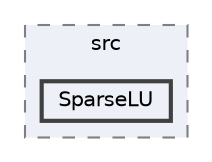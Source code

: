 digraph "external/taskflow/3rd-party/eigen-3.3.7/Eigen/src/SparseLU"
{
 // LATEX_PDF_SIZE
  bgcolor="transparent";
  edge [fontname=Helvetica,fontsize=10,labelfontname=Helvetica,labelfontsize=10];
  node [fontname=Helvetica,fontsize=10,shape=box,height=0.2,width=0.4];
  compound=true
  subgraph clusterdir_a1a9763e9d3031b833ce7b34f281436e {
    graph [ bgcolor="#edf0f7", pencolor="grey50", label="src", fontname=Helvetica,fontsize=10 style="filled,dashed", URL="dir_a1a9763e9d3031b833ce7b34f281436e.html",tooltip=""]
  dir_63abdd6a35ee90176889d1e785927df0 [label="SparseLU", fillcolor="#edf0f7", color="grey25", style="filled,bold", URL="dir_63abdd6a35ee90176889d1e785927df0.html",tooltip=""];
  }
}
